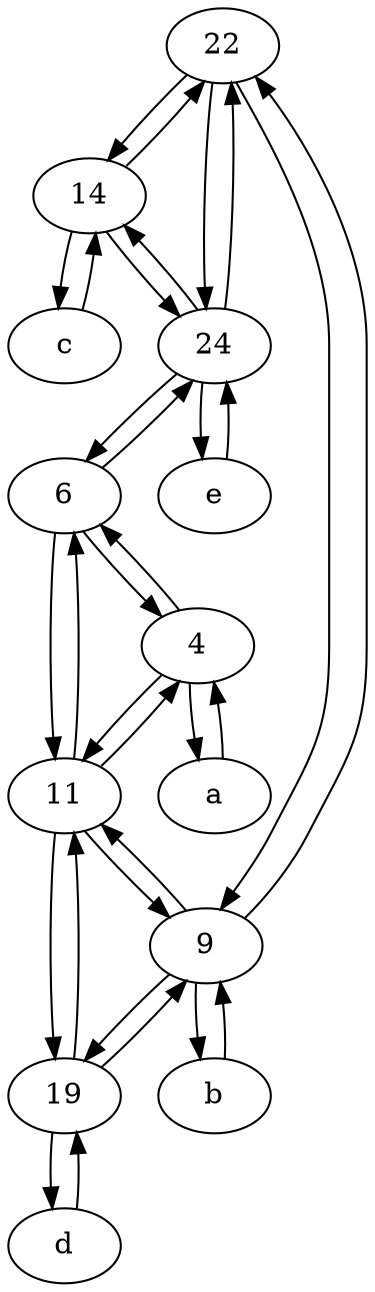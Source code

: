 digraph  {
	22;
	14;
	a [pos="40,10!"];
	b [pos="50,20!"];
	e [pos="30,50!"];
	9;
	c [pos="20,10!"];
	4;
	6;
	d [pos="20,30!"];
	24;
	11;
	19;
	11 -> 4;
	9 -> 11;
	6 -> 11;
	24 -> 14;
	22 -> 9;
	14 -> 24;
	24 -> 22;
	4 -> 6;
	4 -> a;
	19 -> 11;
	11 -> 6;
	22 -> 24;
	a -> 4;
	24 -> e;
	14 -> 22;
	4 -> 11;
	9 -> 22;
	14 -> c;
	22 -> 14;
	9 -> b;
	b -> 9;
	d -> 19;
	e -> 24;
	6 -> 24;
	19 -> 9;
	6 -> 4;
	24 -> 6;
	19 -> d;
	11 -> 19;
	c -> 14;
	9 -> 19;
	11 -> 9;

	}